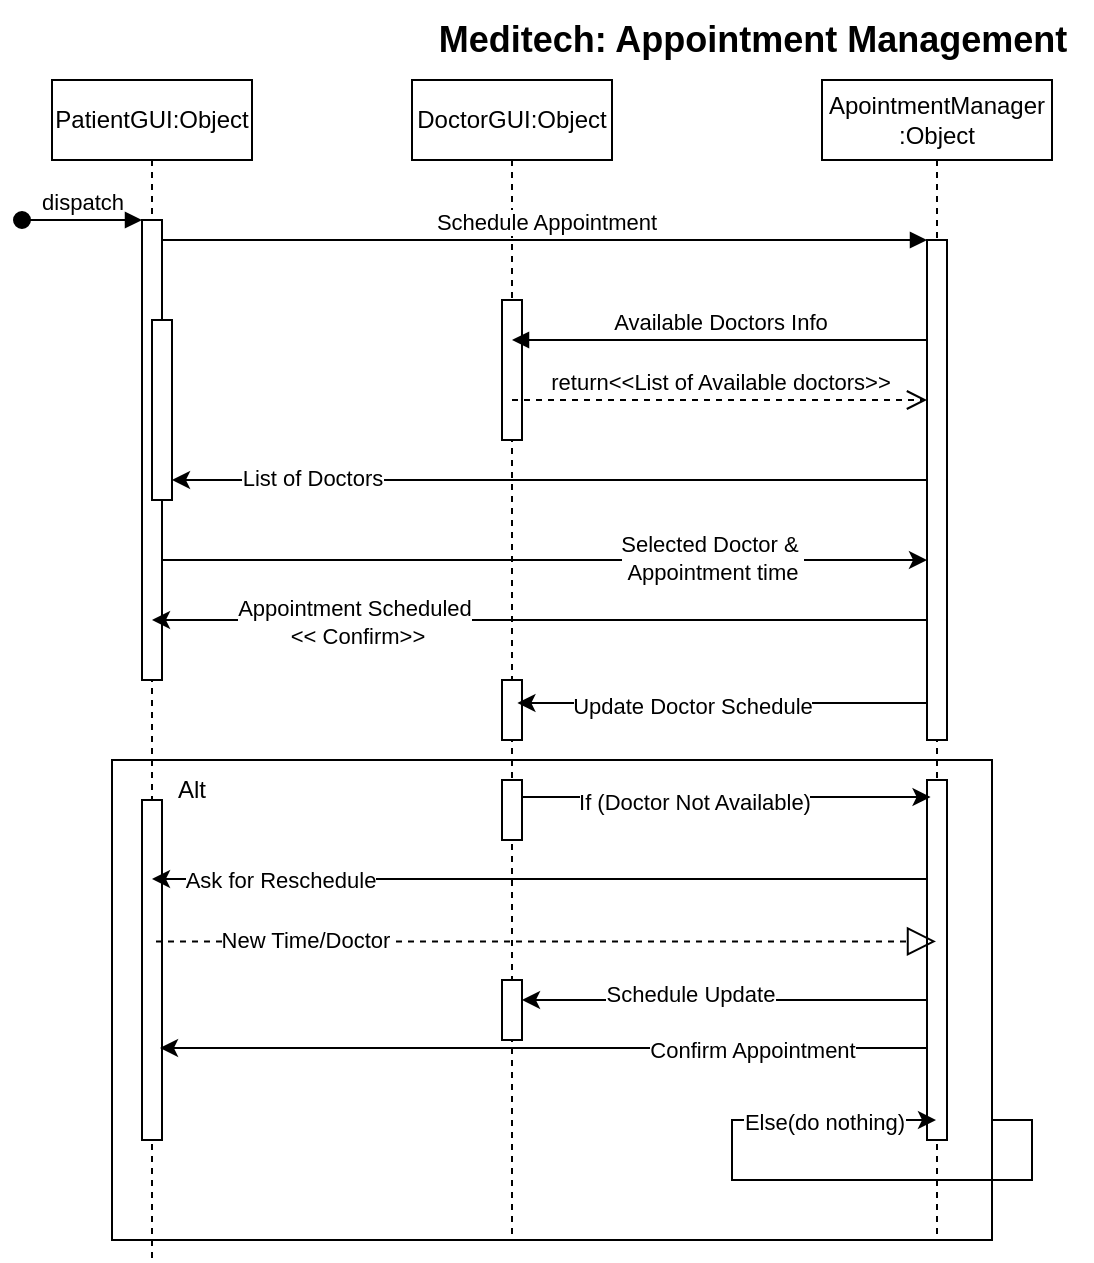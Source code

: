 <mxfile version="24.0.2" type="device">
  <diagram name="Page-1" id="2YBvvXClWsGukQMizWep">
    <mxGraphModel dx="1026" dy="425" grid="1" gridSize="10" guides="1" tooltips="1" connect="1" arrows="1" fold="1" page="1" pageScale="1" pageWidth="850" pageHeight="1100" math="0" shadow="0">
      <root>
        <mxCell id="0" />
        <mxCell id="1" parent="0" />
        <mxCell id="igcp9qP-wLdCR3YWe-FJ-20" value="" style="rounded=0;whiteSpace=wrap;html=1;" vertex="1" parent="1">
          <mxGeometry x="70" y="380" width="440" height="240" as="geometry" />
        </mxCell>
        <mxCell id="aM9ryv3xv72pqoxQDRHE-1" value="PatientGUI:Object" style="shape=umlLifeline;perimeter=lifelinePerimeter;whiteSpace=wrap;html=1;container=0;dropTarget=0;collapsible=0;recursiveResize=0;outlineConnect=0;portConstraint=eastwest;newEdgeStyle={&quot;edgeStyle&quot;:&quot;elbowEdgeStyle&quot;,&quot;elbow&quot;:&quot;vertical&quot;,&quot;curved&quot;:0,&quot;rounded&quot;:0};" parent="1" vertex="1">
          <mxGeometry x="40" y="40" width="100" height="590" as="geometry" />
        </mxCell>
        <mxCell id="aM9ryv3xv72pqoxQDRHE-2" value="" style="html=1;points=[];perimeter=orthogonalPerimeter;outlineConnect=0;targetShapes=umlLifeline;portConstraint=eastwest;newEdgeStyle={&quot;edgeStyle&quot;:&quot;elbowEdgeStyle&quot;,&quot;elbow&quot;:&quot;vertical&quot;,&quot;curved&quot;:0,&quot;rounded&quot;:0};" parent="aM9ryv3xv72pqoxQDRHE-1" vertex="1">
          <mxGeometry x="45" y="70" width="10" height="230" as="geometry" />
        </mxCell>
        <mxCell id="aM9ryv3xv72pqoxQDRHE-3" value="dispatch" style="html=1;verticalAlign=bottom;startArrow=oval;endArrow=block;startSize=8;edgeStyle=elbowEdgeStyle;elbow=vertical;curved=0;rounded=0;" parent="aM9ryv3xv72pqoxQDRHE-1" target="aM9ryv3xv72pqoxQDRHE-2" edge="1">
          <mxGeometry relative="1" as="geometry">
            <mxPoint x="-15" y="70" as="sourcePoint" />
          </mxGeometry>
        </mxCell>
        <mxCell id="aM9ryv3xv72pqoxQDRHE-4" value="" style="html=1;points=[];perimeter=orthogonalPerimeter;outlineConnect=0;targetShapes=umlLifeline;portConstraint=eastwest;newEdgeStyle={&quot;edgeStyle&quot;:&quot;elbowEdgeStyle&quot;,&quot;elbow&quot;:&quot;vertical&quot;,&quot;curved&quot;:0,&quot;rounded&quot;:0};" parent="aM9ryv3xv72pqoxQDRHE-1" vertex="1">
          <mxGeometry x="50" y="120" width="10" height="90" as="geometry" />
        </mxCell>
        <mxCell id="igcp9qP-wLdCR3YWe-FJ-28" value="" style="html=1;points=[];perimeter=orthogonalPerimeter;outlineConnect=0;targetShapes=umlLifeline;portConstraint=eastwest;newEdgeStyle={&quot;edgeStyle&quot;:&quot;elbowEdgeStyle&quot;,&quot;elbow&quot;:&quot;vertical&quot;,&quot;curved&quot;:0,&quot;rounded&quot;:0};" vertex="1" parent="aM9ryv3xv72pqoxQDRHE-1">
          <mxGeometry x="45" y="360" width="10" height="170" as="geometry" />
        </mxCell>
        <mxCell id="aM9ryv3xv72pqoxQDRHE-5" value="DoctorGUI:Object" style="shape=umlLifeline;perimeter=lifelinePerimeter;whiteSpace=wrap;html=1;container=0;dropTarget=0;collapsible=0;recursiveResize=0;outlineConnect=0;portConstraint=eastwest;newEdgeStyle={&quot;edgeStyle&quot;:&quot;elbowEdgeStyle&quot;,&quot;elbow&quot;:&quot;vertical&quot;,&quot;curved&quot;:0,&quot;rounded&quot;:0};" parent="1" vertex="1">
          <mxGeometry x="220" y="40" width="100" height="580" as="geometry" />
        </mxCell>
        <mxCell id="aM9ryv3xv72pqoxQDRHE-6" value="" style="html=1;points=[];perimeter=orthogonalPerimeter;outlineConnect=0;targetShapes=umlLifeline;portConstraint=eastwest;newEdgeStyle={&quot;edgeStyle&quot;:&quot;elbowEdgeStyle&quot;,&quot;elbow&quot;:&quot;vertical&quot;,&quot;curved&quot;:0,&quot;rounded&quot;:0};" parent="aM9ryv3xv72pqoxQDRHE-5" vertex="1">
          <mxGeometry x="45" y="110" width="10" height="70" as="geometry" />
        </mxCell>
        <mxCell id="igcp9qP-wLdCR3YWe-FJ-13" value="" style="html=1;points=[];perimeter=orthogonalPerimeter;outlineConnect=0;targetShapes=umlLifeline;portConstraint=eastwest;newEdgeStyle={&quot;edgeStyle&quot;:&quot;elbowEdgeStyle&quot;,&quot;elbow&quot;:&quot;vertical&quot;,&quot;curved&quot;:0,&quot;rounded&quot;:0};" vertex="1" parent="aM9ryv3xv72pqoxQDRHE-5">
          <mxGeometry x="45" y="300" width="10" height="30" as="geometry" />
        </mxCell>
        <mxCell id="igcp9qP-wLdCR3YWe-FJ-23" value="" style="html=1;points=[];perimeter=orthogonalPerimeter;outlineConnect=0;targetShapes=umlLifeline;portConstraint=eastwest;newEdgeStyle={&quot;edgeStyle&quot;:&quot;elbowEdgeStyle&quot;,&quot;elbow&quot;:&quot;vertical&quot;,&quot;curved&quot;:0,&quot;rounded&quot;:0};" vertex="1" parent="aM9ryv3xv72pqoxQDRHE-5">
          <mxGeometry x="45" y="350" width="10" height="30" as="geometry" />
        </mxCell>
        <mxCell id="aM9ryv3xv72pqoxQDRHE-7" value="Schedule Appointment" style="html=1;verticalAlign=bottom;endArrow=block;edgeStyle=elbowEdgeStyle;elbow=vertical;curved=0;rounded=0;" parent="1" source="aM9ryv3xv72pqoxQDRHE-2" target="igcp9qP-wLdCR3YWe-FJ-3" edge="1">
          <mxGeometry relative="1" as="geometry">
            <mxPoint x="195" y="130" as="sourcePoint" />
            <Array as="points">
              <mxPoint x="180" y="120" />
            </Array>
          </mxGeometry>
        </mxCell>
        <mxCell id="aM9ryv3xv72pqoxQDRHE-9" value="Available Doctors Info" style="html=1;verticalAlign=bottom;endArrow=block;edgeStyle=elbowEdgeStyle;elbow=vertical;curved=0;rounded=0;" parent="1" source="igcp9qP-wLdCR3YWe-FJ-3" target="aM9ryv3xv72pqoxQDRHE-5" edge="1">
          <mxGeometry relative="1" as="geometry">
            <mxPoint x="175" y="160" as="sourcePoint" />
            <Array as="points">
              <mxPoint x="360" y="170" />
            </Array>
            <mxPoint x="100" y="160" as="targetPoint" />
          </mxGeometry>
        </mxCell>
        <mxCell id="aM9ryv3xv72pqoxQDRHE-10" value="return&amp;lt;&amp;lt;List of Available doctors&amp;gt;&amp;gt;" style="html=1;verticalAlign=bottom;endArrow=open;dashed=1;endSize=8;edgeStyle=elbowEdgeStyle;elbow=horizontal;curved=0;rounded=0;" parent="1" source="aM9ryv3xv72pqoxQDRHE-5" target="igcp9qP-wLdCR3YWe-FJ-3" edge="1">
          <mxGeometry relative="1" as="geometry">
            <mxPoint x="175" y="235" as="targetPoint" />
            <Array as="points">
              <mxPoint x="380" y="200" />
            </Array>
          </mxGeometry>
        </mxCell>
        <mxCell id="igcp9qP-wLdCR3YWe-FJ-1" value="&lt;font style=&quot;font-size: 18px;&quot;&gt;&lt;b&gt;Meditech: Appointment Management&lt;/b&gt;&lt;/font&gt;" style="text;html=1;align=center;verticalAlign=middle;resizable=0;points=[];autosize=1;strokeColor=none;fillColor=none;" vertex="1" parent="1">
          <mxGeometry x="220" width="340" height="40" as="geometry" />
        </mxCell>
        <mxCell id="igcp9qP-wLdCR3YWe-FJ-2" value="ApointmentManager&lt;div&gt;:Object&lt;/div&gt;" style="shape=umlLifeline;perimeter=lifelinePerimeter;whiteSpace=wrap;html=1;container=0;dropTarget=0;collapsible=0;recursiveResize=0;outlineConnect=0;portConstraint=eastwest;newEdgeStyle={&quot;edgeStyle&quot;:&quot;elbowEdgeStyle&quot;,&quot;elbow&quot;:&quot;vertical&quot;,&quot;curved&quot;:0,&quot;rounded&quot;:0};" vertex="1" parent="1">
          <mxGeometry x="425" y="40" width="115" height="580" as="geometry" />
        </mxCell>
        <mxCell id="igcp9qP-wLdCR3YWe-FJ-3" value="" style="html=1;points=[];perimeter=orthogonalPerimeter;outlineConnect=0;targetShapes=umlLifeline;portConstraint=eastwest;newEdgeStyle={&quot;edgeStyle&quot;:&quot;elbowEdgeStyle&quot;,&quot;elbow&quot;:&quot;vertical&quot;,&quot;curved&quot;:0,&quot;rounded&quot;:0};" vertex="1" parent="igcp9qP-wLdCR3YWe-FJ-2">
          <mxGeometry x="52.5" y="80" width="10" height="250" as="geometry" />
        </mxCell>
        <mxCell id="igcp9qP-wLdCR3YWe-FJ-42" style="edgeStyle=elbowEdgeStyle;rounded=0;orthogonalLoop=1;jettySize=auto;html=1;elbow=vertical;curved=0;" edge="1" parent="igcp9qP-wLdCR3YWe-FJ-2" source="igcp9qP-wLdCR3YWe-FJ-22" target="igcp9qP-wLdCR3YWe-FJ-2">
          <mxGeometry relative="1" as="geometry" />
        </mxCell>
        <mxCell id="igcp9qP-wLdCR3YWe-FJ-22" value="" style="html=1;points=[];perimeter=orthogonalPerimeter;outlineConnect=0;targetShapes=umlLifeline;portConstraint=eastwest;newEdgeStyle={&quot;edgeStyle&quot;:&quot;elbowEdgeStyle&quot;,&quot;elbow&quot;:&quot;vertical&quot;,&quot;curved&quot;:0,&quot;rounded&quot;:0};" vertex="1" parent="igcp9qP-wLdCR3YWe-FJ-2">
          <mxGeometry x="52.5" y="350" width="10" height="180" as="geometry" />
        </mxCell>
        <mxCell id="igcp9qP-wLdCR3YWe-FJ-5" style="edgeStyle=elbowEdgeStyle;rounded=0;orthogonalLoop=1;jettySize=auto;html=1;elbow=vertical;curved=0;" edge="1" parent="1" source="igcp9qP-wLdCR3YWe-FJ-3" target="aM9ryv3xv72pqoxQDRHE-4">
          <mxGeometry relative="1" as="geometry">
            <Array as="points">
              <mxPoint x="289" y="240" />
            </Array>
          </mxGeometry>
        </mxCell>
        <mxCell id="igcp9qP-wLdCR3YWe-FJ-7" value="List of Doctors" style="edgeLabel;html=1;align=center;verticalAlign=middle;resizable=0;points=[];" vertex="1" connectable="0" parent="igcp9qP-wLdCR3YWe-FJ-5">
          <mxGeometry x="0.629" y="-1" relative="1" as="geometry">
            <mxPoint as="offset" />
          </mxGeometry>
        </mxCell>
        <mxCell id="igcp9qP-wLdCR3YWe-FJ-8" style="edgeStyle=elbowEdgeStyle;rounded=0;orthogonalLoop=1;jettySize=auto;html=1;elbow=vertical;curved=0;" edge="1" parent="1" source="aM9ryv3xv72pqoxQDRHE-4" target="igcp9qP-wLdCR3YWe-FJ-3">
          <mxGeometry relative="1" as="geometry">
            <Array as="points">
              <mxPoint x="350" y="280" />
              <mxPoint x="100" y="280" />
            </Array>
          </mxGeometry>
        </mxCell>
        <mxCell id="igcp9qP-wLdCR3YWe-FJ-9" value="Selected Doctor &amp;amp;&amp;nbsp;&lt;div&gt;Appointment time&lt;/div&gt;" style="edgeLabel;html=1;align=center;verticalAlign=middle;resizable=0;points=[];" vertex="1" connectable="0" parent="igcp9qP-wLdCR3YWe-FJ-8">
          <mxGeometry x="0.666" y="1" relative="1" as="geometry">
            <mxPoint x="-39" as="offset" />
          </mxGeometry>
        </mxCell>
        <mxCell id="igcp9qP-wLdCR3YWe-FJ-11" style="edgeStyle=elbowEdgeStyle;rounded=0;orthogonalLoop=1;jettySize=auto;html=1;elbow=vertical;curved=0;" edge="1" parent="1" source="igcp9qP-wLdCR3YWe-FJ-3" target="aM9ryv3xv72pqoxQDRHE-1">
          <mxGeometry relative="1" as="geometry">
            <mxPoint x="130" y="310" as="targetPoint" />
            <Array as="points">
              <mxPoint x="300" y="310" />
            </Array>
          </mxGeometry>
        </mxCell>
        <mxCell id="igcp9qP-wLdCR3YWe-FJ-12" value="Appointment Scheduled&lt;div&gt;&amp;nbsp;&amp;lt;&amp;lt; Confirm&amp;gt;&amp;gt;&lt;/div&gt;" style="edgeLabel;html=1;align=center;verticalAlign=middle;resizable=0;points=[];" vertex="1" connectable="0" parent="igcp9qP-wLdCR3YWe-FJ-11">
          <mxGeometry x="-0.417" y="1" relative="1" as="geometry">
            <mxPoint x="-174" as="offset" />
          </mxGeometry>
        </mxCell>
        <mxCell id="igcp9qP-wLdCR3YWe-FJ-15" style="edgeStyle=elbowEdgeStyle;rounded=0;orthogonalLoop=1;jettySize=auto;html=1;elbow=vertical;curved=0;entryX=0.527;entryY=0.537;entryDx=0;entryDy=0;entryPerimeter=0;" edge="1" parent="1" source="igcp9qP-wLdCR3YWe-FJ-3" target="aM9ryv3xv72pqoxQDRHE-5">
          <mxGeometry relative="1" as="geometry" />
        </mxCell>
        <mxCell id="igcp9qP-wLdCR3YWe-FJ-16" value="Update Doctor Schedule" style="edgeLabel;html=1;align=center;verticalAlign=middle;resizable=0;points=[];" vertex="1" connectable="0" parent="igcp9qP-wLdCR3YWe-FJ-15">
          <mxGeometry x="0.145" y="1" relative="1" as="geometry">
            <mxPoint as="offset" />
          </mxGeometry>
        </mxCell>
        <mxCell id="igcp9qP-wLdCR3YWe-FJ-21" value="Alt" style="text;html=1;align=center;verticalAlign=middle;whiteSpace=wrap;rounded=0;" vertex="1" parent="1">
          <mxGeometry x="80" y="380" width="60" height="30" as="geometry" />
        </mxCell>
        <mxCell id="igcp9qP-wLdCR3YWe-FJ-26" style="edgeStyle=elbowEdgeStyle;rounded=0;orthogonalLoop=1;jettySize=auto;html=1;elbow=vertical;curved=0;entryX=0.472;entryY=0.618;entryDx=0;entryDy=0;entryPerimeter=0;" edge="1" parent="1" source="igcp9qP-wLdCR3YWe-FJ-23" target="igcp9qP-wLdCR3YWe-FJ-2">
          <mxGeometry relative="1" as="geometry" />
        </mxCell>
        <mxCell id="igcp9qP-wLdCR3YWe-FJ-27" value="If (Doctor Not Available)" style="edgeLabel;html=1;align=center;verticalAlign=middle;resizable=0;points=[];" vertex="1" connectable="0" parent="igcp9qP-wLdCR3YWe-FJ-26">
          <mxGeometry x="-0.163" y="-2" relative="1" as="geometry">
            <mxPoint as="offset" />
          </mxGeometry>
        </mxCell>
        <mxCell id="igcp9qP-wLdCR3YWe-FJ-29" style="edgeStyle=elbowEdgeStyle;rounded=0;orthogonalLoop=1;jettySize=auto;html=1;elbow=vertical;curved=0;entryX=0.5;entryY=0.677;entryDx=0;entryDy=0;entryPerimeter=0;" edge="1" parent="1" source="igcp9qP-wLdCR3YWe-FJ-22" target="aM9ryv3xv72pqoxQDRHE-1">
          <mxGeometry relative="1" as="geometry" />
        </mxCell>
        <mxCell id="igcp9qP-wLdCR3YWe-FJ-30" value="Ask for Reschedule" style="edgeLabel;html=1;align=center;verticalAlign=middle;resizable=0;points=[];" vertex="1" connectable="0" parent="igcp9qP-wLdCR3YWe-FJ-29">
          <mxGeometry x="0.669" relative="1" as="geometry">
            <mxPoint as="offset" />
          </mxGeometry>
        </mxCell>
        <mxCell id="igcp9qP-wLdCR3YWe-FJ-31" value="" style="endArrow=block;dashed=1;endFill=0;endSize=12;html=1;rounded=0;exitX=0.52;exitY=0.73;exitDx=0;exitDy=0;exitPerimeter=0;" edge="1" parent="1" source="aM9ryv3xv72pqoxQDRHE-1" target="igcp9qP-wLdCR3YWe-FJ-2">
          <mxGeometry width="160" relative="1" as="geometry">
            <mxPoint x="320" y="450" as="sourcePoint" />
            <mxPoint x="480" y="450" as="targetPoint" />
          </mxGeometry>
        </mxCell>
        <mxCell id="igcp9qP-wLdCR3YWe-FJ-32" value="New Time/Doctor&amp;nbsp;" style="edgeLabel;html=1;align=center;verticalAlign=middle;resizable=0;points=[];" vertex="1" connectable="0" parent="igcp9qP-wLdCR3YWe-FJ-31">
          <mxGeometry x="-0.612" y="1" relative="1" as="geometry">
            <mxPoint as="offset" />
          </mxGeometry>
        </mxCell>
        <mxCell id="igcp9qP-wLdCR3YWe-FJ-33" style="edgeStyle=elbowEdgeStyle;rounded=0;orthogonalLoop=1;jettySize=auto;html=1;elbow=horizontal;curved=0;" edge="1" parent="1" source="igcp9qP-wLdCR3YWe-FJ-37" target="aM9ryv3xv72pqoxQDRHE-5">
          <mxGeometry relative="1" as="geometry">
            <Array as="points" />
          </mxGeometry>
        </mxCell>
        <mxCell id="igcp9qP-wLdCR3YWe-FJ-35" style="edgeStyle=elbowEdgeStyle;rounded=0;orthogonalLoop=1;jettySize=auto;html=1;elbow=vertical;curved=0;entryX=0.54;entryY=0.82;entryDx=0;entryDy=0;entryPerimeter=0;" edge="1" parent="1" source="igcp9qP-wLdCR3YWe-FJ-22" target="aM9ryv3xv72pqoxQDRHE-1">
          <mxGeometry relative="1" as="geometry" />
        </mxCell>
        <mxCell id="igcp9qP-wLdCR3YWe-FJ-36" value="Confirm Appointment" style="edgeLabel;html=1;align=center;verticalAlign=middle;resizable=0;points=[];" vertex="1" connectable="0" parent="igcp9qP-wLdCR3YWe-FJ-35">
          <mxGeometry x="-0.542" y="1" relative="1" as="geometry">
            <mxPoint as="offset" />
          </mxGeometry>
        </mxCell>
        <mxCell id="igcp9qP-wLdCR3YWe-FJ-38" value="" style="edgeStyle=elbowEdgeStyle;rounded=0;orthogonalLoop=1;jettySize=auto;html=1;elbow=horizontal;curved=0;" edge="1" parent="1">
          <mxGeometry relative="1" as="geometry">
            <mxPoint x="477.5" y="500" as="sourcePoint" />
            <mxPoint x="275" y="500" as="targetPoint" />
            <Array as="points">
              <mxPoint x="399" y="500" />
            </Array>
          </mxGeometry>
        </mxCell>
        <mxCell id="igcp9qP-wLdCR3YWe-FJ-41" value="Schedule Update" style="edgeLabel;html=1;align=center;verticalAlign=middle;resizable=0;points=[];" vertex="1" connectable="0" parent="igcp9qP-wLdCR3YWe-FJ-38">
          <mxGeometry x="0.174" y="-3" relative="1" as="geometry">
            <mxPoint as="offset" />
          </mxGeometry>
        </mxCell>
        <mxCell id="igcp9qP-wLdCR3YWe-FJ-37" value="" style="html=1;points=[];perimeter=orthogonalPerimeter;outlineConnect=0;targetShapes=umlLifeline;portConstraint=eastwest;newEdgeStyle={&quot;edgeStyle&quot;:&quot;elbowEdgeStyle&quot;,&quot;elbow&quot;:&quot;vertical&quot;,&quot;curved&quot;:0,&quot;rounded&quot;:0};" vertex="1" parent="1">
          <mxGeometry x="265" y="490" width="10" height="30" as="geometry" />
        </mxCell>
        <mxCell id="igcp9qP-wLdCR3YWe-FJ-45" style="edgeStyle=orthogonalEdgeStyle;rounded=0;orthogonalLoop=1;jettySize=auto;html=1;exitX=1;exitY=0.75;exitDx=0;exitDy=0;" edge="1" parent="1" source="igcp9qP-wLdCR3YWe-FJ-20" target="igcp9qP-wLdCR3YWe-FJ-2">
          <mxGeometry relative="1" as="geometry">
            <Array as="points">
              <mxPoint x="530" y="560" />
              <mxPoint x="530" y="590" />
              <mxPoint x="380" y="590" />
              <mxPoint x="380" y="560" />
            </Array>
          </mxGeometry>
        </mxCell>
        <mxCell id="igcp9qP-wLdCR3YWe-FJ-46" value="Else(do nothing)" style="edgeLabel;html=1;align=center;verticalAlign=middle;resizable=0;points=[];" vertex="1" connectable="0" parent="igcp9qP-wLdCR3YWe-FJ-45">
          <mxGeometry x="0.664" y="-1" relative="1" as="geometry">
            <mxPoint as="offset" />
          </mxGeometry>
        </mxCell>
      </root>
    </mxGraphModel>
  </diagram>
</mxfile>
